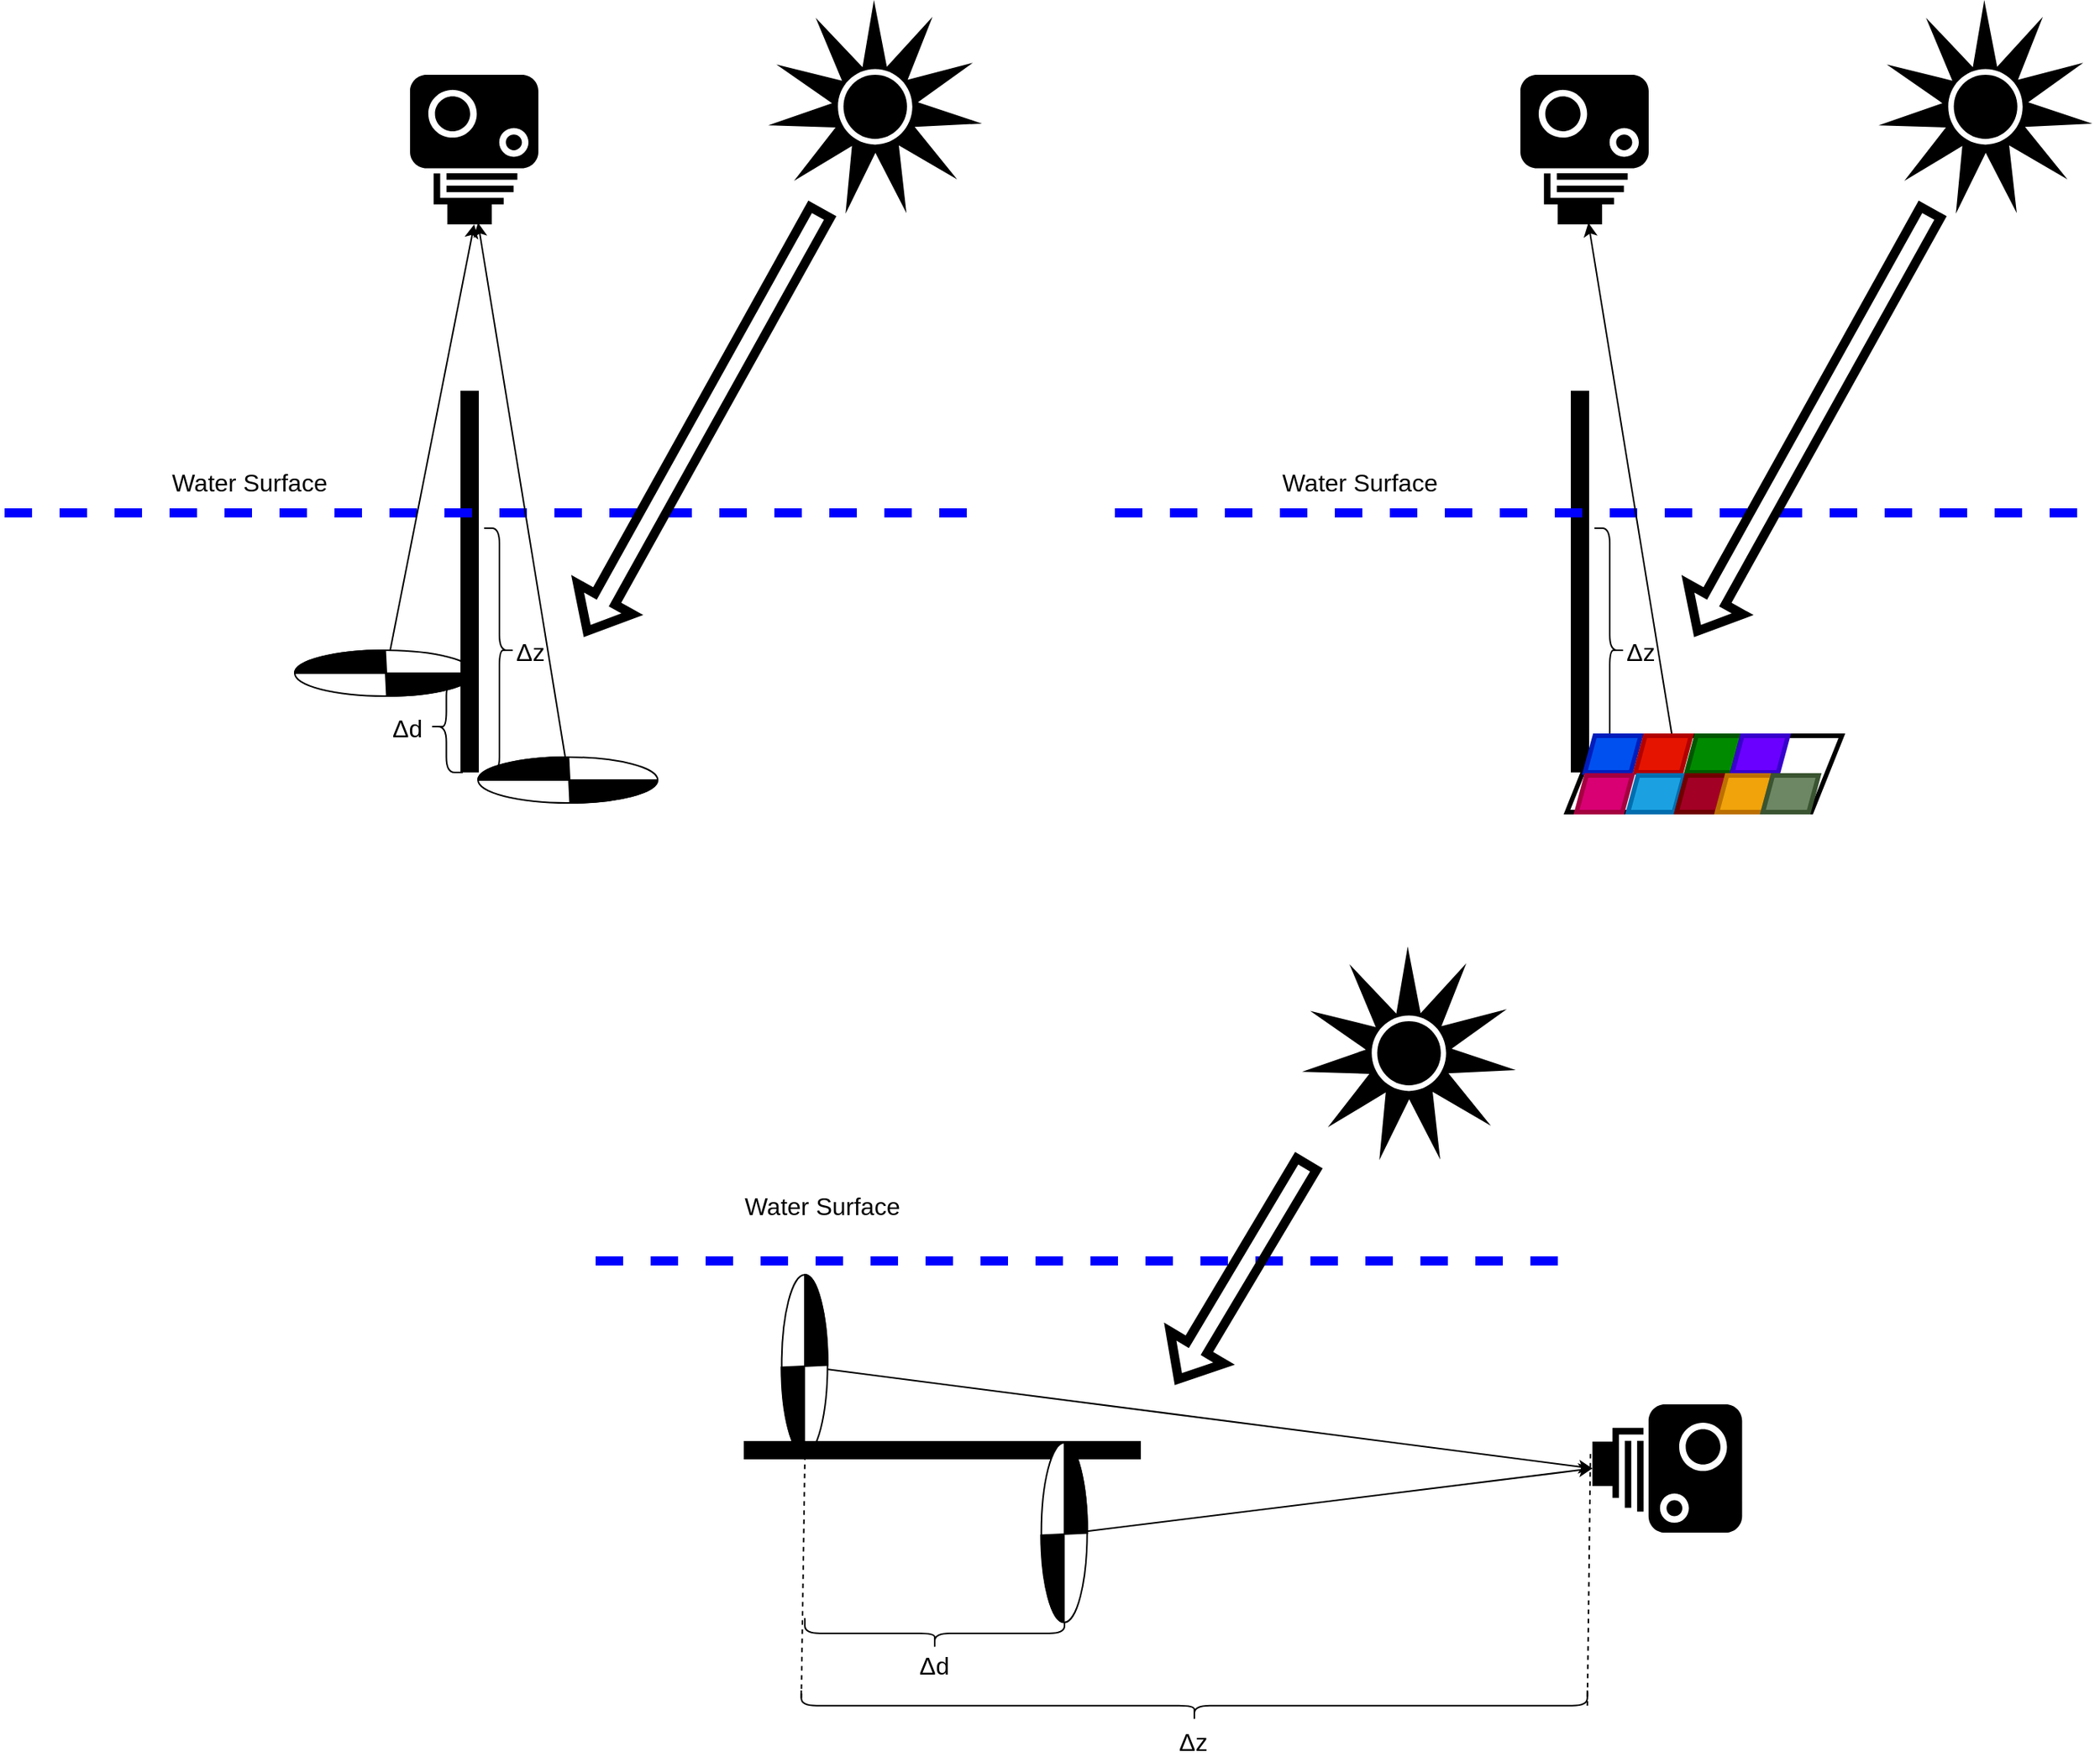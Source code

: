 <mxfile version="20.5.3" type="device"><diagram id="4gunxGNcOqAKrQzBJDMx" name="Page-1"><mxGraphModel dx="1424" dy="629" grid="1" gridSize="10" guides="1" tooltips="1" connect="1" arrows="1" fold="1" page="1" pageScale="1" pageWidth="827" pageHeight="1169" math="0" shadow="0"><root><mxCell id="0"/><mxCell id="1" parent="0"/><mxCell id="l3Uu0-RZ_nudHO4pfUp--7" value="" style="group" parent="1" vertex="1" connectable="0"><mxGeometry x="300" y="796" width="120" height="30" as="geometry"/></mxCell><mxCell id="l3Uu0-RZ_nudHO4pfUp--6" value="" style="ellipse;whiteSpace=wrap;html=1;fillColor=#FFFFFF;" parent="l3Uu0-RZ_nudHO4pfUp--7" vertex="1"><mxGeometry width="117.647" height="30" as="geometry"/></mxCell><mxCell id="l3Uu0-RZ_nudHO4pfUp--3" value="" style="verticalLabelPosition=bottom;verticalAlign=top;html=1;shape=mxgraph.basic.pie;startAngle=0.75;endAngle=0.998;fillColor=#000000;" parent="l3Uu0-RZ_nudHO4pfUp--7" vertex="1"><mxGeometry width="120" height="30" as="geometry"/></mxCell><mxCell id="l3Uu0-RZ_nudHO4pfUp--4" value="" style="verticalLabelPosition=bottom;verticalAlign=top;html=1;shape=mxgraph.basic.pie;startAngle=0.75;endAngle=0.998;fillColor=#000000;rotation=-180;" parent="l3Uu0-RZ_nudHO4pfUp--7" vertex="1"><mxGeometry x="1.882" width="115.294" height="30" as="geometry"/></mxCell><mxCell id="l3Uu0-RZ_nudHO4pfUp--8" value="" style="endArrow=none;html=1;rounded=0;strokeWidth=12;" parent="1" edge="1"><mxGeometry width="50" height="50" relative="1" as="geometry"><mxPoint x="414.5" y="876" as="sourcePoint"/><mxPoint x="414.5" y="626" as="targetPoint"/></mxGeometry></mxCell><mxCell id="l3Uu0-RZ_nudHO4pfUp--9" value="" style="endArrow=none;dashed=1;html=1;rounded=0;strokeWidth=6;strokeColor=#0000FF;" parent="1" edge="1"><mxGeometry width="50" height="50" relative="1" as="geometry"><mxPoint x="110" y="706" as="sourcePoint"/><mxPoint x="750" y="706" as="targetPoint"/></mxGeometry></mxCell><mxCell id="l3Uu0-RZ_nudHO4pfUp--10" value="&lt;font style=&quot;font-size: 16px&quot;&gt;Water Surface&lt;/font&gt;" style="edgeLabel;html=1;align=center;verticalAlign=middle;resizable=0;points=[];" parent="l3Uu0-RZ_nudHO4pfUp--9" vertex="1" connectable="0"><mxGeometry x="0.303" y="1" relative="1" as="geometry"><mxPoint x="-257" y="-19" as="offset"/></mxGeometry></mxCell><mxCell id="l3Uu0-RZ_nudHO4pfUp--11" value="" style="shape=curlyBracket;whiteSpace=wrap;html=1;rounded=1;flipH=1;fontSize=16;fillColor=#FFFFFF;" parent="1" vertex="1"><mxGeometry x="424" y="716" width="20" height="160" as="geometry"/></mxCell><mxCell id="l3Uu0-RZ_nudHO4pfUp--12" value="&lt;p class=&quot;MsoNormal&quot;&gt;&lt;span lang=&quot;EN-US&quot;&gt;&lt;font style=&quot;font-size: 16px&quot;&gt;Δz&lt;/font&gt;&lt;/span&gt;&lt;/p&gt;" style="text;html=1;strokeColor=none;fillColor=none;spacing=5;spacingTop=-20;whiteSpace=wrap;overflow=hidden;rounded=0;labelBackgroundColor=none;" parent="1" vertex="1"><mxGeometry x="440" y="786" width="30" height="20" as="geometry"/></mxCell><mxCell id="l3Uu0-RZ_nudHO4pfUp--13" value="" style="shape=mxgraph.signs.tech.camera_1;html=1;pointerEvents=1;fillColor=#000000;strokeColor=none;verticalLabelPosition=bottom;verticalAlign=top;align=center;rotation=90;" parent="1" vertex="1"><mxGeometry x="368.5" y="426" width="98" height="84" as="geometry"/></mxCell><mxCell id="l3Uu0-RZ_nudHO4pfUp--15" value="" style="shape=flexArrow;endArrow=classic;html=1;rounded=0;fontSize=16;strokeColor=#000000;strokeWidth=6;movable=1;resizable=1;rotatable=1;deletable=1;editable=1;connectable=1;exitX=0.5;exitY=0;exitDx=0;exitDy=0;" parent="1" edge="1"><mxGeometry width="50" height="50" relative="1" as="geometry"><mxPoint x="645.454" y="506.509" as="sourcePoint"/><mxPoint x="490" y="786" as="targetPoint"/></mxGeometry></mxCell><mxCell id="l3Uu0-RZ_nudHO4pfUp--16" value="" style="endArrow=classic;html=1;rounded=0;entryX=1;entryY=0.5;entryDx=0;entryDy=0;entryPerimeter=0;" parent="1" source="l3Uu0-RZ_nudHO4pfUp--4" target="l3Uu0-RZ_nudHO4pfUp--13" edge="1"><mxGeometry width="50" height="50" relative="1" as="geometry"><mxPoint x="418" y="796" as="sourcePoint"/><mxPoint x="140" y="886" as="targetPoint"/></mxGeometry></mxCell><mxCell id="6c0bV0T6CCxqr7LDbS5O-1" value="" style="shape=mxgraph.signs.nature.sun_2;html=1;pointerEvents=1;fillColor=#000000;strokeColor=none;verticalLabelPosition=bottom;verticalAlign=top;align=center;dashed=1;strokeWidth=3;fontSize=20;" parent="1" vertex="1"><mxGeometry x="610" y="370" width="140" height="140" as="geometry"/></mxCell><mxCell id="6UtPvNtjDxON-05KW_C6-1" value="" style="group" parent="1" vertex="1" connectable="0"><mxGeometry x="420" y="866" width="120" height="30" as="geometry"/></mxCell><mxCell id="6UtPvNtjDxON-05KW_C6-2" value="" style="ellipse;whiteSpace=wrap;html=1;fillColor=#FFFFFF;" parent="6UtPvNtjDxON-05KW_C6-1" vertex="1"><mxGeometry width="117.647" height="30" as="geometry"/></mxCell><mxCell id="6UtPvNtjDxON-05KW_C6-3" value="" style="verticalLabelPosition=bottom;verticalAlign=top;html=1;shape=mxgraph.basic.pie;startAngle=0.75;endAngle=0.998;fillColor=#000000;" parent="6UtPvNtjDxON-05KW_C6-1" vertex="1"><mxGeometry width="120" height="30" as="geometry"/></mxCell><mxCell id="6UtPvNtjDxON-05KW_C6-4" value="" style="verticalLabelPosition=bottom;verticalAlign=top;html=1;shape=mxgraph.basic.pie;startAngle=0.75;endAngle=0.998;fillColor=#000000;rotation=-180;" parent="6UtPvNtjDxON-05KW_C6-1" vertex="1"><mxGeometry x="1.882" width="115.294" height="30" as="geometry"/></mxCell><mxCell id="6UtPvNtjDxON-05KW_C6-5" value="" style="shape=curlyBracket;whiteSpace=wrap;html=1;rounded=1;flipH=1;fontSize=16;fillColor=#FFFFFF;direction=west;" parent="1" vertex="1"><mxGeometry x="388.5" y="816" width="21.5" height="60" as="geometry"/></mxCell><mxCell id="6UtPvNtjDxON-05KW_C6-6" value="&lt;p class=&quot;MsoNormal&quot;&gt;&lt;span lang=&quot;EN-US&quot;&gt;&lt;font style=&quot;font-size: 16px&quot;&gt;Δd&lt;/font&gt;&lt;/span&gt;&lt;/p&gt;" style="text;html=1;strokeColor=none;fillColor=none;spacing=5;spacingTop=-20;whiteSpace=wrap;overflow=hidden;rounded=0;labelBackgroundColor=none;" parent="1" vertex="1"><mxGeometry x="358.5" y="836" width="30" height="20" as="geometry"/></mxCell><mxCell id="6UtPvNtjDxON-05KW_C6-7" value="" style="endArrow=classic;html=1;rounded=0;" parent="1" source="6UtPvNtjDxON-05KW_C6-4" edge="1"><mxGeometry width="50" height="50" relative="1" as="geometry"><mxPoint x="372.487" y="806" as="sourcePoint"/><mxPoint x="420" y="516" as="targetPoint"/></mxGeometry></mxCell><mxCell id="6UtPvNtjDxON-05KW_C6-12" value="" style="endArrow=none;html=1;rounded=0;strokeWidth=12;" parent="1" edge="1"><mxGeometry width="50" height="50" relative="1" as="geometry"><mxPoint x="1141.5" y="876" as="sourcePoint"/><mxPoint x="1141.5" y="626" as="targetPoint"/></mxGeometry></mxCell><mxCell id="6UtPvNtjDxON-05KW_C6-13" value="" style="endArrow=none;dashed=1;html=1;rounded=0;strokeWidth=6;strokeColor=#0000FF;" parent="1" edge="1"><mxGeometry width="50" height="50" relative="1" as="geometry"><mxPoint x="837.0" y="706" as="sourcePoint"/><mxPoint x="1477" y="706" as="targetPoint"/></mxGeometry></mxCell><mxCell id="6UtPvNtjDxON-05KW_C6-14" value="&lt;font style=&quot;font-size: 16px&quot;&gt;Water Surface&lt;/font&gt;" style="edgeLabel;html=1;align=center;verticalAlign=middle;resizable=0;points=[];" parent="6UtPvNtjDxON-05KW_C6-13" vertex="1" connectable="0"><mxGeometry x="0.303" y="1" relative="1" as="geometry"><mxPoint x="-257" y="-19" as="offset"/></mxGeometry></mxCell><mxCell id="6UtPvNtjDxON-05KW_C6-15" value="" style="shape=curlyBracket;whiteSpace=wrap;html=1;rounded=1;flipH=1;fontSize=16;fillColor=#FFFFFF;" parent="1" vertex="1"><mxGeometry x="1151" y="716" width="20" height="160" as="geometry"/></mxCell><mxCell id="6UtPvNtjDxON-05KW_C6-16" value="&lt;p class=&quot;MsoNormal&quot;&gt;&lt;span lang=&quot;EN-US&quot;&gt;&lt;font style=&quot;font-size: 16px&quot;&gt;Δz&lt;/font&gt;&lt;/span&gt;&lt;/p&gt;" style="text;html=1;strokeColor=none;fillColor=none;spacing=5;spacingTop=-20;whiteSpace=wrap;overflow=hidden;rounded=0;labelBackgroundColor=none;" parent="1" vertex="1"><mxGeometry x="1167" y="786" width="30" height="20" as="geometry"/></mxCell><mxCell id="6UtPvNtjDxON-05KW_C6-17" value="" style="shape=mxgraph.signs.tech.camera_1;html=1;pointerEvents=1;fillColor=#000000;strokeColor=none;verticalLabelPosition=bottom;verticalAlign=top;align=center;rotation=90;" parent="1" vertex="1"><mxGeometry x="1095.5" y="426" width="98" height="84" as="geometry"/></mxCell><mxCell id="6UtPvNtjDxON-05KW_C6-18" value="" style="shape=flexArrow;endArrow=classic;html=1;rounded=0;fontSize=16;strokeColor=#000000;strokeWidth=6;movable=1;resizable=1;rotatable=1;deletable=1;editable=1;connectable=1;exitX=0.5;exitY=0;exitDx=0;exitDy=0;" parent="1" edge="1"><mxGeometry width="50" height="50" relative="1" as="geometry"><mxPoint x="1372.454" y="506.509" as="sourcePoint"/><mxPoint x="1217" y="786" as="targetPoint"/></mxGeometry></mxCell><mxCell id="6UtPvNtjDxON-05KW_C6-20" value="" style="shape=mxgraph.signs.nature.sun_2;html=1;pointerEvents=1;fillColor=#000000;strokeColor=none;verticalLabelPosition=bottom;verticalAlign=top;align=center;dashed=1;strokeWidth=3;fontSize=20;" parent="1" vertex="1"><mxGeometry x="1337" y="370" width="140" height="140" as="geometry"/></mxCell><mxCell id="6UtPvNtjDxON-05KW_C6-27" value="" style="endArrow=classic;html=1;rounded=0;" parent="1" edge="1"><mxGeometry width="50" height="50" relative="1" as="geometry"><mxPoint x="1204.083" y="866" as="sourcePoint"/><mxPoint x="1147" y="516" as="targetPoint"/></mxGeometry></mxCell><mxCell id="6UtPvNtjDxON-05KW_C6-39" value="" style="group" parent="1" vertex="1" connectable="0"><mxGeometry x="1133" y="852" width="180" height="50" as="geometry"/></mxCell><mxCell id="6UtPvNtjDxON-05KW_C6-28" value="" style="shape=parallelogram;perimeter=parallelogramPerimeter;whiteSpace=wrap;html=1;fixedSize=1;strokeWidth=3;fontSize=20;size=20;" parent="6UtPvNtjDxON-05KW_C6-39" vertex="1"><mxGeometry width="180" height="50" as="geometry"/></mxCell><mxCell id="6UtPvNtjDxON-05KW_C6-29" value="" style="shape=parallelogram;perimeter=parallelogramPerimeter;whiteSpace=wrap;html=1;fixedSize=1;strokeWidth=3;fontSize=20;size=6.5;fillColor=#0050ef;strokeColor=#001DBC;fontColor=#ffffff;" parent="6UtPvNtjDxON-05KW_C6-39" vertex="1"><mxGeometry x="11.75" width="36.5" height="24" as="geometry"/></mxCell><mxCell id="6UtPvNtjDxON-05KW_C6-30" value="" style="shape=parallelogram;perimeter=parallelogramPerimeter;whiteSpace=wrap;html=1;fixedSize=1;strokeWidth=3;fontSize=20;size=6.5;fillColor=#e51400;strokeColor=#B20000;fontColor=#ffffff;" parent="6UtPvNtjDxON-05KW_C6-39" vertex="1"><mxGeometry x="44.75" width="36.5" height="24" as="geometry"/></mxCell><mxCell id="6UtPvNtjDxON-05KW_C6-31" value="" style="shape=parallelogram;perimeter=parallelogramPerimeter;whiteSpace=wrap;html=1;fixedSize=1;strokeWidth=3;fontSize=20;size=6.5;fillColor=#008a00;strokeColor=#005700;fontColor=#ffffff;" parent="6UtPvNtjDxON-05KW_C6-39" vertex="1"><mxGeometry x="78.25" width="36.5" height="24" as="geometry"/></mxCell><mxCell id="6UtPvNtjDxON-05KW_C6-32" value="" style="shape=parallelogram;perimeter=parallelogramPerimeter;whiteSpace=wrap;html=1;fixedSize=1;strokeWidth=3;fontSize=20;size=6.5;fillColor=#6a00ff;strokeColor=#3700CC;fontColor=#ffffff;" parent="6UtPvNtjDxON-05KW_C6-39" vertex="1"><mxGeometry x="108.25" width="36.5" height="24" as="geometry"/></mxCell><mxCell id="6UtPvNtjDxON-05KW_C6-33" value="" style="shape=parallelogram;perimeter=parallelogramPerimeter;whiteSpace=wrap;html=1;fixedSize=1;strokeWidth=3;fontSize=20;size=6.5;fillColor=#d80073;strokeColor=#A50040;fontColor=#ffffff;" parent="6UtPvNtjDxON-05KW_C6-39" vertex="1"><mxGeometry x="6.25" y="26" width="36.5" height="24" as="geometry"/></mxCell><mxCell id="6UtPvNtjDxON-05KW_C6-34" value="" style="shape=parallelogram;perimeter=parallelogramPerimeter;whiteSpace=wrap;html=1;fixedSize=1;strokeWidth=3;fontSize=20;size=6.5;fillColor=#1ba1e2;strokeColor=#006EAF;fontColor=#ffffff;" parent="6UtPvNtjDxON-05KW_C6-39" vertex="1"><mxGeometry x="40" y="26" width="36.5" height="24" as="geometry"/></mxCell><mxCell id="6UtPvNtjDxON-05KW_C6-35" value="" style="shape=parallelogram;perimeter=parallelogramPerimeter;whiteSpace=wrap;html=1;fixedSize=1;strokeWidth=3;fontSize=20;size=6.5;fillColor=#a20025;strokeColor=#6F0000;fontColor=#ffffff;" parent="6UtPvNtjDxON-05KW_C6-39" vertex="1"><mxGeometry x="71.75" y="26" width="36.5" height="24" as="geometry"/></mxCell><mxCell id="6UtPvNtjDxON-05KW_C6-36" value="" style="shape=parallelogram;perimeter=parallelogramPerimeter;whiteSpace=wrap;html=1;fixedSize=1;strokeWidth=3;fontSize=20;size=6.5;fillColor=#f0a30a;strokeColor=#BD7000;fontColor=#000000;" parent="6UtPvNtjDxON-05KW_C6-39" vertex="1"><mxGeometry x="98.25" y="26" width="36.5" height="24" as="geometry"/></mxCell><mxCell id="6UtPvNtjDxON-05KW_C6-37" value="" style="shape=parallelogram;perimeter=parallelogramPerimeter;whiteSpace=wrap;html=1;fixedSize=1;strokeWidth=3;fontSize=20;size=6.5;fillColor=#6d8764;strokeColor=#3A5431;fontColor=#ffffff;" parent="6UtPvNtjDxON-05KW_C6-39" vertex="1"><mxGeometry x="128.25" y="26" width="36.5" height="24" as="geometry"/></mxCell><mxCell id="X7LHRpelPxeloaFRD9U5-1" value="" style="group;rotation=90;" vertex="1" connectable="0" parent="1"><mxGeometry x="574.0" y="1250" width="120" height="30" as="geometry"/></mxCell><mxCell id="X7LHRpelPxeloaFRD9U5-2" value="" style="ellipse;whiteSpace=wrap;html=1;fillColor=#FFFFFF;rotation=90;" vertex="1" parent="X7LHRpelPxeloaFRD9U5-1"><mxGeometry x="1" y="-1" width="117.647" height="30" as="geometry"/></mxCell><mxCell id="X7LHRpelPxeloaFRD9U5-3" value="" style="verticalLabelPosition=bottom;verticalAlign=top;html=1;shape=mxgraph.basic.pie;startAngle=0.75;endAngle=0.998;fillColor=#000000;rotation=90;" vertex="1" parent="X7LHRpelPxeloaFRD9U5-1"><mxGeometry width="120" height="30" as="geometry"/></mxCell><mxCell id="X7LHRpelPxeloaFRD9U5-4" value="" style="verticalLabelPosition=bottom;verticalAlign=top;html=1;shape=mxgraph.basic.pie;startAngle=0.75;endAngle=0.998;fillColor=#000000;rotation=-90;" vertex="1" parent="X7LHRpelPxeloaFRD9U5-1"><mxGeometry x="2" width="115.294" height="30" as="geometry"/></mxCell><mxCell id="X7LHRpelPxeloaFRD9U5-5" value="" style="endArrow=none;html=1;rounded=0;strokeWidth=12;" edge="1" parent="1"><mxGeometry width="50" height="50" relative="1" as="geometry"><mxPoint x="594" y="1320" as="sourcePoint"/><mxPoint x="854" y="1320" as="targetPoint"/></mxGeometry></mxCell><mxCell id="X7LHRpelPxeloaFRD9U5-6" value="" style="endArrow=none;dashed=1;html=1;rounded=0;strokeWidth=6;strokeColor=#0000FF;" edge="1" parent="1"><mxGeometry width="50" height="50" relative="1" as="geometry"><mxPoint x="497" y="1196" as="sourcePoint"/><mxPoint x="1137" y="1196" as="targetPoint"/></mxGeometry></mxCell><mxCell id="X7LHRpelPxeloaFRD9U5-7" value="&lt;font style=&quot;font-size: 16px&quot;&gt;Water Surface&lt;/font&gt;" style="edgeLabel;html=1;align=center;verticalAlign=middle;resizable=0;points=[];" vertex="1" connectable="0" parent="X7LHRpelPxeloaFRD9U5-6"><mxGeometry x="0.303" y="1" relative="1" as="geometry"><mxPoint x="-269" y="-35" as="offset"/></mxGeometry></mxCell><mxCell id="X7LHRpelPxeloaFRD9U5-8" value="" style="shape=curlyBracket;whiteSpace=wrap;html=1;rounded=1;flipH=1;fontSize=16;fillColor=#FFFFFF;rotation=90;" vertex="1" parent="1"><mxGeometry x="709" y="1355" width="20" height="170" as="geometry"/></mxCell><mxCell id="X7LHRpelPxeloaFRD9U5-9" value="&lt;p class=&quot;MsoNormal&quot;&gt;&lt;span lang=&quot;EN-US&quot;&gt;&lt;font style=&quot;font-size: 16px&quot;&gt;Δz&lt;/font&gt;&lt;/span&gt;&lt;/p&gt;" style="text;html=1;strokeColor=none;fillColor=none;spacing=5;spacingTop=-20;whiteSpace=wrap;overflow=hidden;rounded=0;labelBackgroundColor=none;" vertex="1" parent="1"><mxGeometry x="874" y="1500" width="30" height="20" as="geometry"/></mxCell><mxCell id="X7LHRpelPxeloaFRD9U5-10" value="" style="shape=mxgraph.signs.tech.camera_1;html=1;pointerEvents=1;fillColor=#000000;strokeColor=none;verticalLabelPosition=bottom;verticalAlign=top;align=center;rotation=90;direction=south;" vertex="1" parent="1"><mxGeometry x="1156.67" y="1283" width="84" height="98" as="geometry"/></mxCell><mxCell id="X7LHRpelPxeloaFRD9U5-11" value="" style="shape=flexArrow;endArrow=classic;html=1;rounded=0;fontSize=16;strokeColor=#000000;strokeWidth=6;movable=1;resizable=1;rotatable=1;deletable=1;editable=1;connectable=1;" edge="1" parent="1"><mxGeometry width="50" height="50" relative="1" as="geometry"><mxPoint x="964" y="1130" as="sourcePoint"/><mxPoint x="877" y="1276" as="targetPoint"/></mxGeometry></mxCell><mxCell id="X7LHRpelPxeloaFRD9U5-12" value="" style="endArrow=classic;html=1;rounded=0;entryX=1;entryY=0.5;entryDx=0;entryDy=0;entryPerimeter=0;" edge="1" source="X7LHRpelPxeloaFRD9U5-4" target="X7LHRpelPxeloaFRD9U5-10" parent="1"><mxGeometry width="50" height="50" relative="1" as="geometry"><mxPoint x="1199.17" y="1660" as="sourcePoint"/><mxPoint x="921.17" y="1750" as="targetPoint"/></mxGeometry></mxCell><mxCell id="X7LHRpelPxeloaFRD9U5-13" value="" style="shape=mxgraph.signs.nature.sun_2;html=1;pointerEvents=1;fillColor=#000000;strokeColor=none;verticalLabelPosition=bottom;verticalAlign=top;align=center;dashed=1;strokeWidth=3;fontSize=20;" vertex="1" parent="1"><mxGeometry x="959.5" y="990" width="140" height="140" as="geometry"/></mxCell><mxCell id="X7LHRpelPxeloaFRD9U5-14" value="" style="group;rotation=90;" vertex="1" connectable="0" parent="1"><mxGeometry x="744" y="1360" width="120" height="30" as="geometry"/></mxCell><mxCell id="X7LHRpelPxeloaFRD9U5-15" value="" style="ellipse;whiteSpace=wrap;html=1;fillColor=#FFFFFF;rotation=90;" vertex="1" parent="X7LHRpelPxeloaFRD9U5-14"><mxGeometry x="1" y="-1" width="117.647" height="30" as="geometry"/></mxCell><mxCell id="X7LHRpelPxeloaFRD9U5-16" value="" style="verticalLabelPosition=bottom;verticalAlign=top;html=1;shape=mxgraph.basic.pie;startAngle=0.75;endAngle=0.998;fillColor=#000000;rotation=90;" vertex="1" parent="X7LHRpelPxeloaFRD9U5-14"><mxGeometry width="120" height="30" as="geometry"/></mxCell><mxCell id="X7LHRpelPxeloaFRD9U5-17" value="" style="verticalLabelPosition=bottom;verticalAlign=top;html=1;shape=mxgraph.basic.pie;startAngle=0.75;endAngle=0.998;fillColor=#000000;rotation=-90;" vertex="1" parent="X7LHRpelPxeloaFRD9U5-14"><mxGeometry x="2" width="115.294" height="30" as="geometry"/></mxCell><mxCell id="X7LHRpelPxeloaFRD9U5-19" value="&lt;p class=&quot;MsoNormal&quot;&gt;&lt;span lang=&quot;EN-US&quot;&gt;&lt;font style=&quot;font-size: 16px&quot;&gt;Δd&lt;/font&gt;&lt;/span&gt;&lt;/p&gt;" style="text;html=1;strokeColor=none;fillColor=none;spacing=5;spacingTop=-20;whiteSpace=wrap;overflow=hidden;rounded=0;labelBackgroundColor=none;" vertex="1" parent="1"><mxGeometry x="704" y="1450" width="30" height="20" as="geometry"/></mxCell><mxCell id="X7LHRpelPxeloaFRD9U5-20" value="" style="endArrow=classic;html=1;rounded=0;entryX=1;entryY=0.5;entryDx=0;entryDy=0;entryPerimeter=0;" edge="1" source="X7LHRpelPxeloaFRD9U5-17" parent="1" target="X7LHRpelPxeloaFRD9U5-10"><mxGeometry width="50" height="50" relative="1" as="geometry"><mxPoint x="1153.657" y="1670" as="sourcePoint"/><mxPoint x="1201.17" y="1380" as="targetPoint"/></mxGeometry></mxCell><mxCell id="X7LHRpelPxeloaFRD9U5-24" value="" style="shape=curlyBracket;whiteSpace=wrap;html=1;rounded=1;flipH=1;fontSize=16;fillColor=#FFFFFF;rotation=90;" vertex="1" parent="1"><mxGeometry x="879" y="1230" width="20" height="514.69" as="geometry"/></mxCell><mxCell id="X7LHRpelPxeloaFRD9U5-26" value="" style="endArrow=none;dashed=1;html=1;rounded=0;exitX=0.25;exitY=1;exitDx=0;exitDy=0;" edge="1" parent="1" source="X7LHRpelPxeloaFRD9U5-24"><mxGeometry width="50" height="50" relative="1" as="geometry"><mxPoint x="634" y="1420" as="sourcePoint"/><mxPoint x="634" y="1325" as="targetPoint"/></mxGeometry></mxCell><mxCell id="X7LHRpelPxeloaFRD9U5-28" value="" style="endArrow=none;dashed=1;html=1;rounded=0;exitX=0.5;exitY=0;exitDx=0;exitDy=0;" edge="1" parent="1" source="X7LHRpelPxeloaFRD9U5-24"><mxGeometry width="50" height="50" relative="1" as="geometry"><mxPoint x="1148.36" y="1427.5" as="sourcePoint"/><mxPoint x="1148.36" y="1322.5" as="targetPoint"/></mxGeometry></mxCell></root></mxGraphModel></diagram></mxfile>